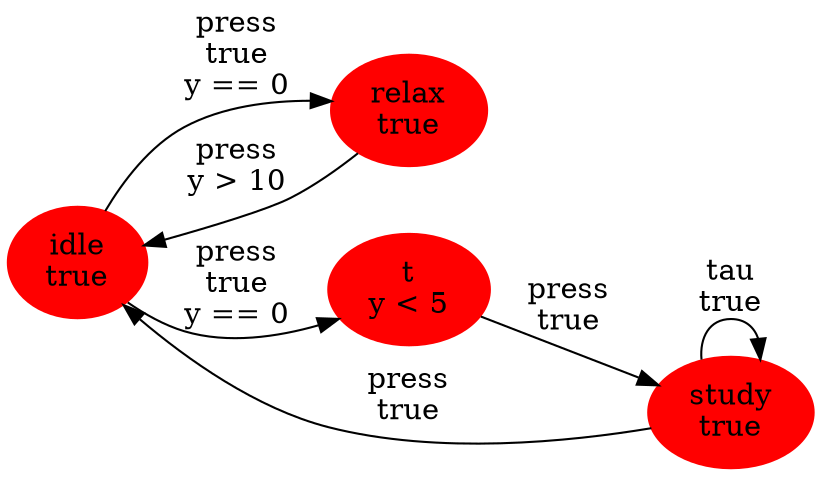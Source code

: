 digraph F3b {
 rankdir=LR;
 size="8,5"
0 [label="idle\ntrue\n",color=red, style=filled];
1 [label="relax\ntrue\n",color=red, style=filled];
2 [label="t\ny < 5\n",color=red, style=filled];
3 [label="study\ntrue\n",color=red, style=filled];
0 -> 2 [label="press\ntrue\ny == 0"];
0 -> 1 [label="press\ntrue\ny == 0"];
1 -> 0 [label="press\ny > 10\n"];
2 -> 3 [label="press\ntrue\n"];
3 -> 3 [label="tau\ntrue\n"];
3 -> 0 [label="press\ntrue\n"];
}